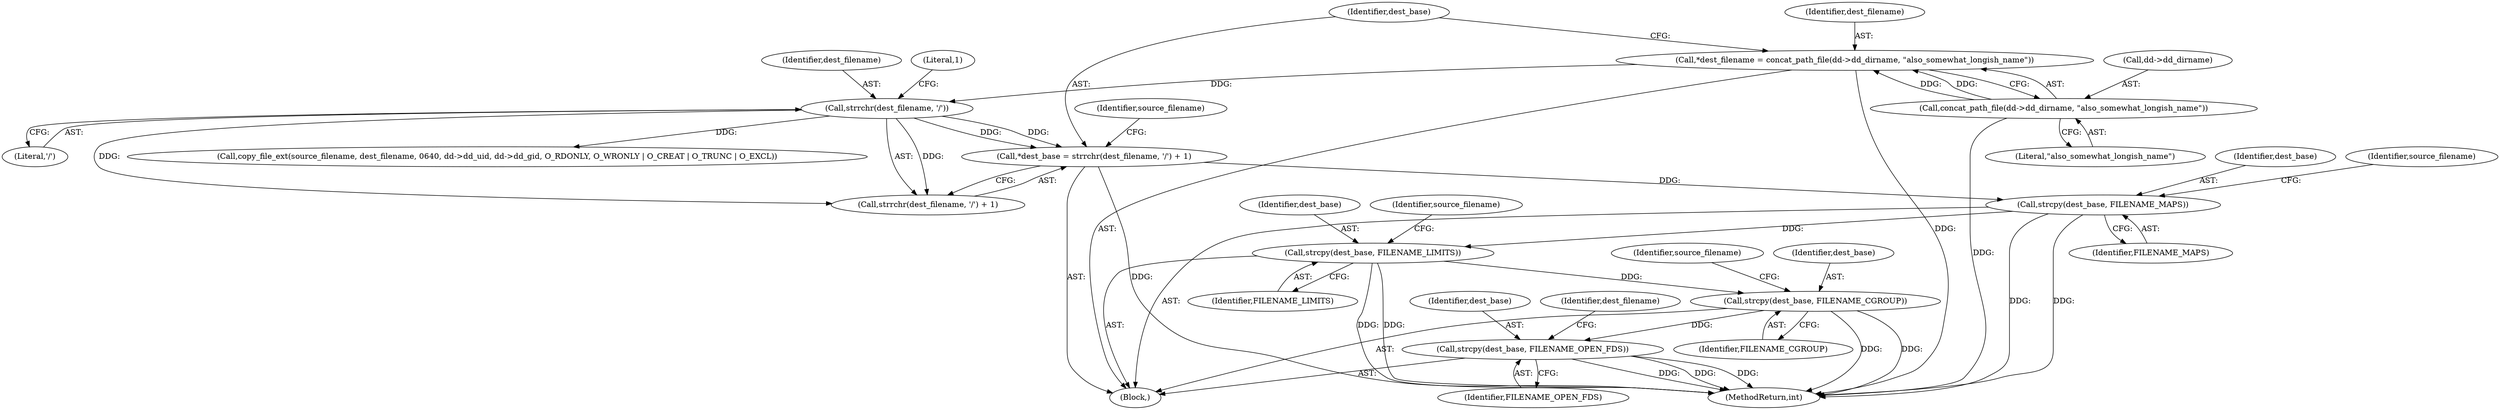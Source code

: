 digraph "0_abrt_8939398b82006ba1fec4ed491339fc075f43fc7c_1@API" {
"1000747" [label="(Call,strcpy(dest_base, FILENAME_CGROUP))"];
"1000721" [label="(Call,strcpy(dest_base, FILENAME_LIMITS))"];
"1000695" [label="(Call,strcpy(dest_base, FILENAME_MAPS))"];
"1000683" [label="(Call,*dest_base = strrchr(dest_filename, '/') + 1)"];
"1000686" [label="(Call,strrchr(dest_filename, '/'))"];
"1000675" [label="(Call,*dest_filename = concat_path_file(dd->dd_dirname, \"also_somewhat_longish_name\"))"];
"1000677" [label="(Call,concat_path_file(dd->dd_dirname, \"also_somewhat_longish_name\"))"];
"1000768" [label="(Call,strcpy(dest_base, FILENAME_OPEN_FDS))"];
"1000678" [label="(Call,dd->dd_dirname)"];
"1000749" [label="(Identifier,FILENAME_CGROUP)"];
"1000681" [label="(Literal,\"also_somewhat_longish_name\")"];
"1000696" [label="(Identifier,dest_base)"];
"1000686" [label="(Call,strrchr(dest_filename, '/'))"];
"1000769" [label="(Identifier,dest_base)"];
"1000685" [label="(Call,strrchr(dest_filename, '/') + 1)"];
"1000772" [label="(Identifier,dest_filename)"];
"1000684" [label="(Identifier,dest_base)"];
"1001228" [label="(MethodReturn,int)"];
"1000683" [label="(Call,*dest_base = strrchr(dest_filename, '/') + 1)"];
"1000723" [label="(Identifier,FILENAME_LIMITS)"];
"1000650" [label="(Block,)"];
"1000722" [label="(Identifier,dest_base)"];
"1000768" [label="(Call,strcpy(dest_base, FILENAME_OPEN_FDS))"];
"1000770" [label="(Identifier,FILENAME_OPEN_FDS)"];
"1000695" [label="(Call,strcpy(dest_base, FILENAME_MAPS))"];
"1000697" [label="(Identifier,FILENAME_MAPS)"];
"1000747" [label="(Call,strcpy(dest_base, FILENAME_CGROUP))"];
"1000675" [label="(Call,*dest_filename = concat_path_file(dd->dd_dirname, \"also_somewhat_longish_name\"))"];
"1000676" [label="(Identifier,dest_filename)"];
"1000688" [label="(Literal,'/')"];
"1000751" [label="(Identifier,source_filename)"];
"1000698" [label="(Call,copy_file_ext(source_filename, dest_filename, 0640, dd->dd_uid, dd->dd_gid, O_RDONLY, O_WRONLY | O_CREAT | O_TRUNC | O_EXCL))"];
"1000699" [label="(Identifier,source_filename)"];
"1000725" [label="(Identifier,source_filename)"];
"1000687" [label="(Identifier,dest_filename)"];
"1000721" [label="(Call,strcpy(dest_base, FILENAME_LIMITS))"];
"1000748" [label="(Identifier,dest_base)"];
"1000677" [label="(Call,concat_path_file(dd->dd_dirname, \"also_somewhat_longish_name\"))"];
"1000692" [label="(Identifier,source_filename)"];
"1000689" [label="(Literal,1)"];
"1000747" -> "1000650"  [label="AST: "];
"1000747" -> "1000749"  [label="CFG: "];
"1000748" -> "1000747"  [label="AST: "];
"1000749" -> "1000747"  [label="AST: "];
"1000751" -> "1000747"  [label="CFG: "];
"1000747" -> "1001228"  [label="DDG: "];
"1000747" -> "1001228"  [label="DDG: "];
"1000721" -> "1000747"  [label="DDG: "];
"1000747" -> "1000768"  [label="DDG: "];
"1000721" -> "1000650"  [label="AST: "];
"1000721" -> "1000723"  [label="CFG: "];
"1000722" -> "1000721"  [label="AST: "];
"1000723" -> "1000721"  [label="AST: "];
"1000725" -> "1000721"  [label="CFG: "];
"1000721" -> "1001228"  [label="DDG: "];
"1000721" -> "1001228"  [label="DDG: "];
"1000695" -> "1000721"  [label="DDG: "];
"1000695" -> "1000650"  [label="AST: "];
"1000695" -> "1000697"  [label="CFG: "];
"1000696" -> "1000695"  [label="AST: "];
"1000697" -> "1000695"  [label="AST: "];
"1000699" -> "1000695"  [label="CFG: "];
"1000695" -> "1001228"  [label="DDG: "];
"1000695" -> "1001228"  [label="DDG: "];
"1000683" -> "1000695"  [label="DDG: "];
"1000683" -> "1000650"  [label="AST: "];
"1000683" -> "1000685"  [label="CFG: "];
"1000684" -> "1000683"  [label="AST: "];
"1000685" -> "1000683"  [label="AST: "];
"1000692" -> "1000683"  [label="CFG: "];
"1000683" -> "1001228"  [label="DDG: "];
"1000686" -> "1000683"  [label="DDG: "];
"1000686" -> "1000683"  [label="DDG: "];
"1000686" -> "1000685"  [label="AST: "];
"1000686" -> "1000688"  [label="CFG: "];
"1000687" -> "1000686"  [label="AST: "];
"1000688" -> "1000686"  [label="AST: "];
"1000689" -> "1000686"  [label="CFG: "];
"1000686" -> "1000685"  [label="DDG: "];
"1000686" -> "1000685"  [label="DDG: "];
"1000675" -> "1000686"  [label="DDG: "];
"1000686" -> "1000698"  [label="DDG: "];
"1000675" -> "1000650"  [label="AST: "];
"1000675" -> "1000677"  [label="CFG: "];
"1000676" -> "1000675"  [label="AST: "];
"1000677" -> "1000675"  [label="AST: "];
"1000684" -> "1000675"  [label="CFG: "];
"1000675" -> "1001228"  [label="DDG: "];
"1000677" -> "1000675"  [label="DDG: "];
"1000677" -> "1000675"  [label="DDG: "];
"1000677" -> "1000681"  [label="CFG: "];
"1000678" -> "1000677"  [label="AST: "];
"1000681" -> "1000677"  [label="AST: "];
"1000677" -> "1001228"  [label="DDG: "];
"1000768" -> "1000650"  [label="AST: "];
"1000768" -> "1000770"  [label="CFG: "];
"1000769" -> "1000768"  [label="AST: "];
"1000770" -> "1000768"  [label="AST: "];
"1000772" -> "1000768"  [label="CFG: "];
"1000768" -> "1001228"  [label="DDG: "];
"1000768" -> "1001228"  [label="DDG: "];
"1000768" -> "1001228"  [label="DDG: "];
}
